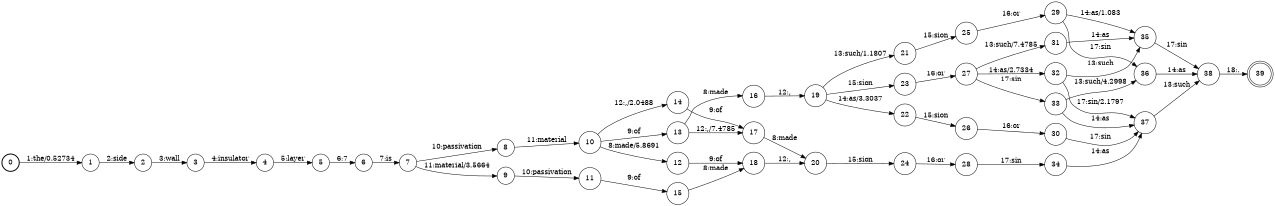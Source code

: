 digraph FST {
rankdir = LR;
size = "8.5,11";
label = "";
center = 1;
orientation = Portrait;
ranksep = "0.4";
nodesep = "0.25";
0 [label = "0", shape = circle, style = bold, fontsize = 14]
	0 -> 1 [label = "1:the/0.52734", fontsize = 14];
1 [label = "1", shape = circle, style = solid, fontsize = 14]
	1 -> 2 [label = "2:side", fontsize = 14];
2 [label = "2", shape = circle, style = solid, fontsize = 14]
	2 -> 3 [label = "3:wall", fontsize = 14];
3 [label = "3", shape = circle, style = solid, fontsize = 14]
	3 -> 4 [label = "4:insulator", fontsize = 14];
4 [label = "4", shape = circle, style = solid, fontsize = 14]
	4 -> 5 [label = "5:layer", fontsize = 14];
5 [label = "5", shape = circle, style = solid, fontsize = 14]
	5 -> 6 [label = "6:7", fontsize = 14];
6 [label = "6", shape = circle, style = solid, fontsize = 14]
	6 -> 7 [label = "7:is", fontsize = 14];
7 [label = "7", shape = circle, style = solid, fontsize = 14]
	7 -> 8 [label = "10:passivation", fontsize = 14];
	7 -> 9 [label = "11:material/3.5664", fontsize = 14];
8 [label = "8", shape = circle, style = solid, fontsize = 14]
	8 -> 10 [label = "11:material", fontsize = 14];
9 [label = "9", shape = circle, style = solid, fontsize = 14]
	9 -> 11 [label = "10:passivation", fontsize = 14];
10 [label = "10", shape = circle, style = solid, fontsize = 14]
	10 -> 12 [label = "8:made/5.8691", fontsize = 14];
	10 -> 13 [label = "9:of", fontsize = 14];
	10 -> 14 [label = "12:,/2.0488", fontsize = 14];
11 [label = "11", shape = circle, style = solid, fontsize = 14]
	11 -> 15 [label = "9:of", fontsize = 14];
12 [label = "12", shape = circle, style = solid, fontsize = 14]
	12 -> 18 [label = "9:of", fontsize = 14];
13 [label = "13", shape = circle, style = solid, fontsize = 14]
	13 -> 16 [label = "8:made", fontsize = 14];
	13 -> 17 [label = "12:,/7.4785", fontsize = 14];
14 [label = "14", shape = circle, style = solid, fontsize = 14]
	14 -> 17 [label = "9:of", fontsize = 14];
15 [label = "15", shape = circle, style = solid, fontsize = 14]
	15 -> 18 [label = "8:made", fontsize = 14];
16 [label = "16", shape = circle, style = solid, fontsize = 14]
	16 -> 19 [label = "12:,", fontsize = 14];
17 [label = "17", shape = circle, style = solid, fontsize = 14]
	17 -> 20 [label = "8:made", fontsize = 14];
18 [label = "18", shape = circle, style = solid, fontsize = 14]
	18 -> 20 [label = "12:,", fontsize = 14];
19 [label = "19", shape = circle, style = solid, fontsize = 14]
	19 -> 21 [label = "13:such/1.1807", fontsize = 14];
	19 -> 22 [label = "14:as/3.3037", fontsize = 14];
	19 -> 23 [label = "15:sion", fontsize = 14];
20 [label = "20", shape = circle, style = solid, fontsize = 14]
	20 -> 24 [label = "15:sion", fontsize = 14];
21 [label = "21", shape = circle, style = solid, fontsize = 14]
	21 -> 25 [label = "15:sion", fontsize = 14];
22 [label = "22", shape = circle, style = solid, fontsize = 14]
	22 -> 26 [label = "15:sion", fontsize = 14];
23 [label = "23", shape = circle, style = solid, fontsize = 14]
	23 -> 27 [label = "16:or", fontsize = 14];
24 [label = "24", shape = circle, style = solid, fontsize = 14]
	24 -> 28 [label = "16:or", fontsize = 14];
25 [label = "25", shape = circle, style = solid, fontsize = 14]
	25 -> 29 [label = "16:or", fontsize = 14];
26 [label = "26", shape = circle, style = solid, fontsize = 14]
	26 -> 30 [label = "16:or", fontsize = 14];
27 [label = "27", shape = circle, style = solid, fontsize = 14]
	27 -> 31 [label = "13:such/7.4785", fontsize = 14];
	27 -> 32 [label = "14:as/2.7334", fontsize = 14];
	27 -> 33 [label = "17:sin", fontsize = 14];
28 [label = "28", shape = circle, style = solid, fontsize = 14]
	28 -> 34 [label = "17:sin", fontsize = 14];
29 [label = "29", shape = circle, style = solid, fontsize = 14]
	29 -> 35 [label = "14:as/1.083", fontsize = 14];
	29 -> 36 [label = "17:sin", fontsize = 14];
30 [label = "30", shape = circle, style = solid, fontsize = 14]
	30 -> 37 [label = "17:sin", fontsize = 14];
31 [label = "31", shape = circle, style = solid, fontsize = 14]
	31 -> 35 [label = "14:as", fontsize = 14];
32 [label = "32", shape = circle, style = solid, fontsize = 14]
	32 -> 35 [label = "13:such", fontsize = 14];
	32 -> 37 [label = "17:sin/2.1797", fontsize = 14];
33 [label = "33", shape = circle, style = solid, fontsize = 14]
	33 -> 36 [label = "13:such/4.2998", fontsize = 14];
	33 -> 37 [label = "14:as", fontsize = 14];
34 [label = "34", shape = circle, style = solid, fontsize = 14]
	34 -> 37 [label = "14:as", fontsize = 14];
35 [label = "35", shape = circle, style = solid, fontsize = 14]
	35 -> 38 [label = "17:sin", fontsize = 14];
36 [label = "36", shape = circle, style = solid, fontsize = 14]
	36 -> 38 [label = "14:as", fontsize = 14];
37 [label = "37", shape = circle, style = solid, fontsize = 14]
	37 -> 38 [label = "13:such", fontsize = 14];
38 [label = "38", shape = circle, style = solid, fontsize = 14]
	38 -> 39 [label = "18:.", fontsize = 14];
39 [label = "39", shape = doublecircle, style = solid, fontsize = 14]
}
